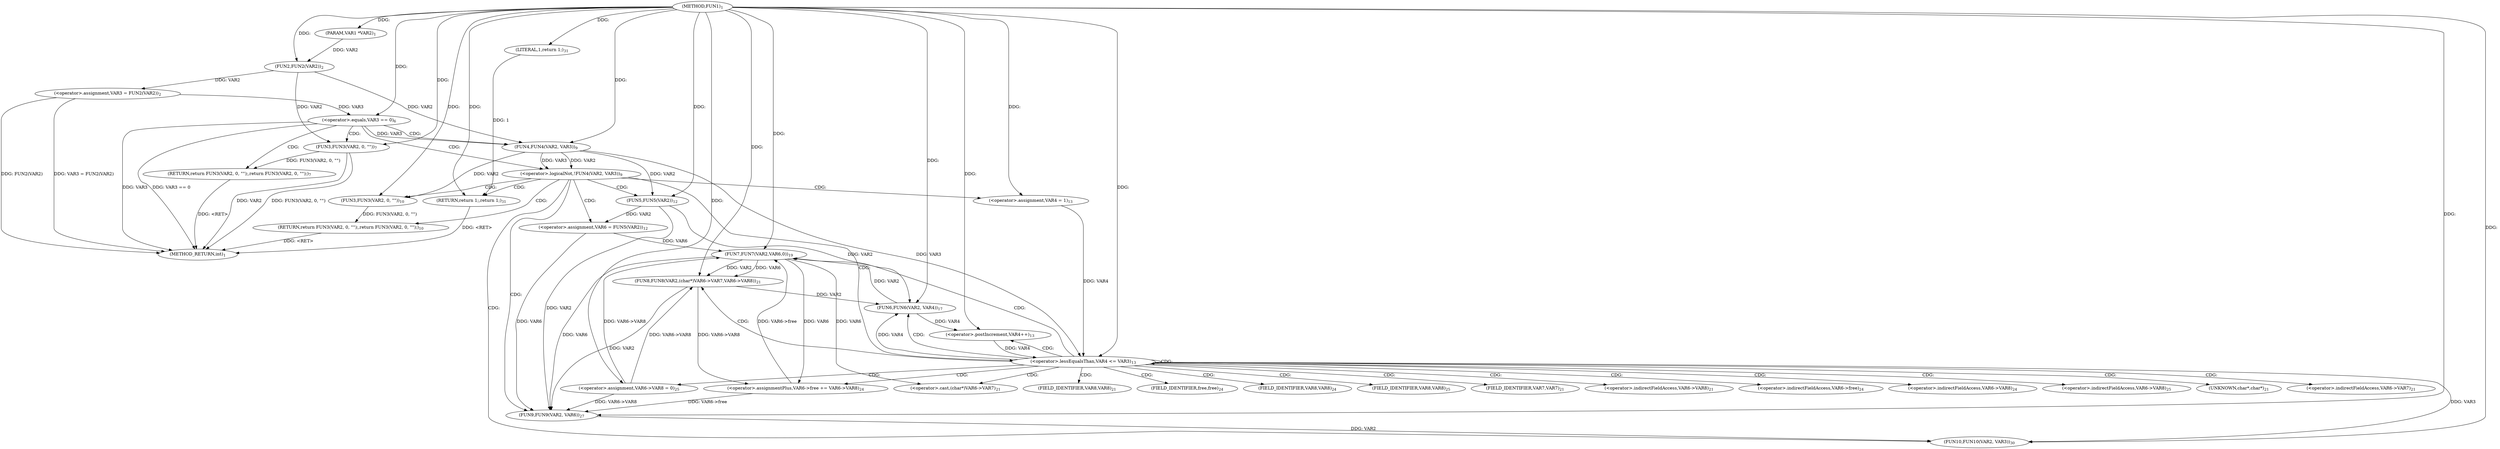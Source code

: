 digraph "FUN1" {  
"8" [label = <(METHOD,FUN1)<SUB>1</SUB>> ]
"91" [label = <(METHOD_RETURN,int)<SUB>1</SUB>> ]
"9" [label = <(PARAM,VAR1 *VAR2)<SUB>1</SUB>> ]
"12" [label = <(&lt;operator&gt;.assignment,VAR3 = FUN2(VAR2))<SUB>2</SUB>> ]
"39" [label = <(&lt;operator&gt;.assignment,VAR6 = FUN5(VAR2))<SUB>12</SUB>> ]
"83" [label = <(FUN9,FUN9(VAR2, VAR6))<SUB>27</SUB>> ]
"86" [label = <(FUN10,FUN10(VAR2, VAR3))<SUB>30</SUB>> ]
"89" [label = <(RETURN,return 1;,return 1;)<SUB>31</SUB>> ]
"19" [label = <(&lt;operator&gt;.equals,VAR3 == 0)<SUB>6</SUB>> ]
"29" [label = <(&lt;operator&gt;.logicalNot,!FUN4(VAR2, VAR3))<SUB>9</SUB>> ]
"48" [label = <(&lt;operator&gt;.lessEqualsThan,VAR4 &lt;= VAR3)<SUB>13</SUB>> ]
"51" [label = <(&lt;operator&gt;.postIncrement,VAR4++)<SUB>13</SUB>> ]
"90" [label = <(LITERAL,1,return 1;)<SUB>31</SUB>> ]
"14" [label = <(FUN2,FUN2(VAR2))<SUB>2</SUB>> ]
"23" [label = <(RETURN,return FUN3(VAR2, 0, &quot;&quot;);,return FUN3(VAR2, 0, &quot;&quot;);)<SUB>7</SUB>> ]
"34" [label = <(RETURN,return FUN3(VAR2, 0, &quot;&quot;);,return FUN3(VAR2, 0, &quot;&quot;);)<SUB>10</SUB>> ]
"41" [label = <(FUN5,FUN5(VAR2))<SUB>12</SUB>> ]
"45" [label = <(&lt;operator&gt;.assignment,VAR4 = 1)<SUB>13</SUB>> ]
"54" [label = <(FUN6,FUN6(VAR2, VAR4))<SUB>17</SUB>> ]
"57" [label = <(FUN7,FUN7(VAR2,VAR6,0))<SUB>19</SUB>> ]
"61" [label = <(FUN8,FUN8(VAR2,(char*)VAR6-&gt;VAR7,VAR6-&gt;VAR8))<SUB>21</SUB>> ]
"71" [label = <(&lt;operator&gt;.assignmentPlus,VAR6-&gt;free += VAR6-&gt;VAR8)<SUB>24</SUB>> ]
"78" [label = <(&lt;operator&gt;.assignment,VAR6-&gt;VAR8 = 0)<SUB>25</SUB>> ]
"24" [label = <(FUN3,FUN3(VAR2, 0, &quot;&quot;))<SUB>7</SUB>> ]
"30" [label = <(FUN4,FUN4(VAR2, VAR3))<SUB>9</SUB>> ]
"35" [label = <(FUN3,FUN3(VAR2, 0, &quot;&quot;))<SUB>10</SUB>> ]
"63" [label = <(&lt;operator&gt;.cast,(char*)VAR6-&gt;VAR7)<SUB>21</SUB>> ]
"68" [label = <(&lt;operator&gt;.indirectFieldAccess,VAR6-&gt;VAR8)<SUB>21</SUB>> ]
"72" [label = <(&lt;operator&gt;.indirectFieldAccess,VAR6-&gt;free)<SUB>24</SUB>> ]
"75" [label = <(&lt;operator&gt;.indirectFieldAccess,VAR6-&gt;VAR8)<SUB>24</SUB>> ]
"79" [label = <(&lt;operator&gt;.indirectFieldAccess,VAR6-&gt;VAR8)<SUB>25</SUB>> ]
"64" [label = <(UNKNOWN,char*,char*)<SUB>21</SUB>> ]
"65" [label = <(&lt;operator&gt;.indirectFieldAccess,VAR6-&gt;VAR7)<SUB>21</SUB>> ]
"70" [label = <(FIELD_IDENTIFIER,VAR8,VAR8)<SUB>21</SUB>> ]
"74" [label = <(FIELD_IDENTIFIER,free,free)<SUB>24</SUB>> ]
"77" [label = <(FIELD_IDENTIFIER,VAR8,VAR8)<SUB>24</SUB>> ]
"81" [label = <(FIELD_IDENTIFIER,VAR8,VAR8)<SUB>25</SUB>> ]
"67" [label = <(FIELD_IDENTIFIER,VAR7,VAR7)<SUB>21</SUB>> ]
  "23" -> "91"  [ label = "DDG: &lt;RET&gt;"] 
  "34" -> "91"  [ label = "DDG: &lt;RET&gt;"] 
  "89" -> "91"  [ label = "DDG: &lt;RET&gt;"] 
  "12" -> "91"  [ label = "DDG: FUN2(VAR2)"] 
  "12" -> "91"  [ label = "DDG: VAR3 = FUN2(VAR2)"] 
  "19" -> "91"  [ label = "DDG: VAR3"] 
  "19" -> "91"  [ label = "DDG: VAR3 == 0"] 
  "24" -> "91"  [ label = "DDG: VAR2"] 
  "24" -> "91"  [ label = "DDG: FUN3(VAR2, 0, &quot;&quot;)"] 
  "8" -> "9"  [ label = "DDG: "] 
  "14" -> "12"  [ label = "DDG: VAR2"] 
  "41" -> "39"  [ label = "DDG: VAR2"] 
  "90" -> "89"  [ label = "DDG: 1"] 
  "8" -> "89"  [ label = "DDG: "] 
  "41" -> "83"  [ label = "DDG: VAR2"] 
  "61" -> "83"  [ label = "DDG: VAR2"] 
  "8" -> "83"  [ label = "DDG: "] 
  "39" -> "83"  [ label = "DDG: VAR6"] 
  "57" -> "83"  [ label = "DDG: VAR6"] 
  "71" -> "83"  [ label = "DDG: VAR6-&gt;free"] 
  "78" -> "83"  [ label = "DDG: VAR6-&gt;VAR8"] 
  "83" -> "86"  [ label = "DDG: VAR2"] 
  "8" -> "86"  [ label = "DDG: "] 
  "48" -> "86"  [ label = "DDG: VAR3"] 
  "8" -> "90"  [ label = "DDG: "] 
  "9" -> "14"  [ label = "DDG: VAR2"] 
  "8" -> "14"  [ label = "DDG: "] 
  "12" -> "19"  [ label = "DDG: VAR3"] 
  "8" -> "19"  [ label = "DDG: "] 
  "24" -> "23"  [ label = "DDG: FUN3(VAR2, 0, &quot;&quot;)"] 
  "30" -> "29"  [ label = "DDG: VAR2"] 
  "30" -> "29"  [ label = "DDG: VAR3"] 
  "35" -> "34"  [ label = "DDG: FUN3(VAR2, 0, &quot;&quot;)"] 
  "30" -> "41"  [ label = "DDG: VAR2"] 
  "8" -> "41"  [ label = "DDG: "] 
  "8" -> "45"  [ label = "DDG: "] 
  "45" -> "48"  [ label = "DDG: VAR4"] 
  "51" -> "48"  [ label = "DDG: VAR4"] 
  "8" -> "48"  [ label = "DDG: "] 
  "30" -> "48"  [ label = "DDG: VAR3"] 
  "54" -> "51"  [ label = "DDG: VAR4"] 
  "8" -> "51"  [ label = "DDG: "] 
  "57" -> "71"  [ label = "DDG: VAR6"] 
  "61" -> "71"  [ label = "DDG: VAR6-&gt;VAR8"] 
  "8" -> "78"  [ label = "DDG: "] 
  "14" -> "30"  [ label = "DDG: VAR2"] 
  "8" -> "30"  [ label = "DDG: "] 
  "19" -> "30"  [ label = "DDG: VAR3"] 
  "41" -> "54"  [ label = "DDG: VAR2"] 
  "61" -> "54"  [ label = "DDG: VAR2"] 
  "8" -> "54"  [ label = "DDG: "] 
  "48" -> "54"  [ label = "DDG: VAR4"] 
  "54" -> "57"  [ label = "DDG: VAR2"] 
  "8" -> "57"  [ label = "DDG: "] 
  "39" -> "57"  [ label = "DDG: VAR6"] 
  "71" -> "57"  [ label = "DDG: VAR6-&gt;free"] 
  "78" -> "57"  [ label = "DDG: VAR6-&gt;VAR8"] 
  "57" -> "61"  [ label = "DDG: VAR2"] 
  "8" -> "61"  [ label = "DDG: "] 
  "57" -> "61"  [ label = "DDG: VAR6"] 
  "78" -> "61"  [ label = "DDG: VAR6-&gt;VAR8"] 
  "14" -> "24"  [ label = "DDG: VAR2"] 
  "8" -> "24"  [ label = "DDG: "] 
  "30" -> "35"  [ label = "DDG: VAR2"] 
  "8" -> "35"  [ label = "DDG: "] 
  "57" -> "63"  [ label = "DDG: VAR6"] 
  "19" -> "30"  [ label = "CDG: "] 
  "19" -> "29"  [ label = "CDG: "] 
  "19" -> "24"  [ label = "CDG: "] 
  "19" -> "23"  [ label = "CDG: "] 
  "29" -> "34"  [ label = "CDG: "] 
  "29" -> "48"  [ label = "CDG: "] 
  "29" -> "89"  [ label = "CDG: "] 
  "29" -> "45"  [ label = "CDG: "] 
  "29" -> "35"  [ label = "CDG: "] 
  "29" -> "83"  [ label = "CDG: "] 
  "29" -> "41"  [ label = "CDG: "] 
  "29" -> "39"  [ label = "CDG: "] 
  "29" -> "86"  [ label = "CDG: "] 
  "48" -> "48"  [ label = "CDG: "] 
  "48" -> "68"  [ label = "CDG: "] 
  "48" -> "77"  [ label = "CDG: "] 
  "48" -> "64"  [ label = "CDG: "] 
  "48" -> "51"  [ label = "CDG: "] 
  "48" -> "57"  [ label = "CDG: "] 
  "48" -> "75"  [ label = "CDG: "] 
  "48" -> "81"  [ label = "CDG: "] 
  "48" -> "72"  [ label = "CDG: "] 
  "48" -> "67"  [ label = "CDG: "] 
  "48" -> "74"  [ label = "CDG: "] 
  "48" -> "65"  [ label = "CDG: "] 
  "48" -> "54"  [ label = "CDG: "] 
  "48" -> "79"  [ label = "CDG: "] 
  "48" -> "61"  [ label = "CDG: "] 
  "48" -> "71"  [ label = "CDG: "] 
  "48" -> "70"  [ label = "CDG: "] 
  "48" -> "63"  [ label = "CDG: "] 
  "48" -> "78"  [ label = "CDG: "] 
}
